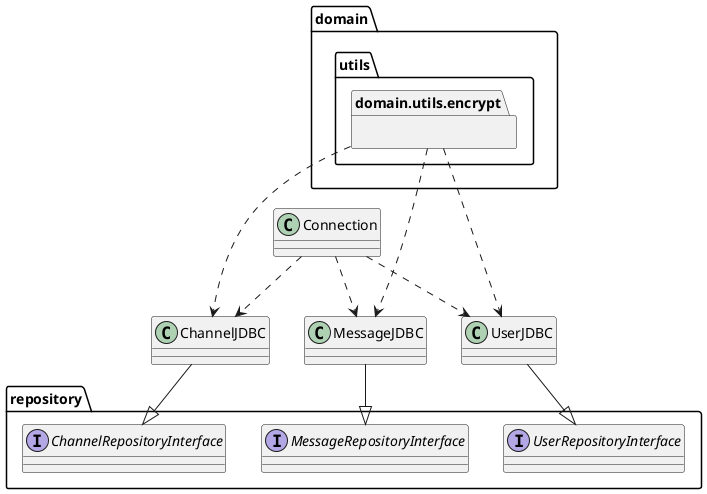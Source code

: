 @startuml

class ChannelJDBC
class MessageJDBC
class UserJDBC

namespace domain.utils.encrypt {}

namespace repository {
    interface ChannelRepositoryInterface
    interface MessageRepositoryInterface
    interface UserRepositoryInterface
}

ChannelJDBC --|> repository.ChannelRepositoryInterface
MessageJDBC --|> repository.MessageRepositoryInterface
UserJDBC --|> repository.UserRepositoryInterface

domain.utils.encrypt ...> ChannelJDBC
domain.utils.encrypt ...> MessageJDBC
domain.utils.encrypt ...> UserJDBC

Connection ..> ChannelJDBC
Connection ..> MessageJDBC
Connection ..> UserJDBC



@enduml